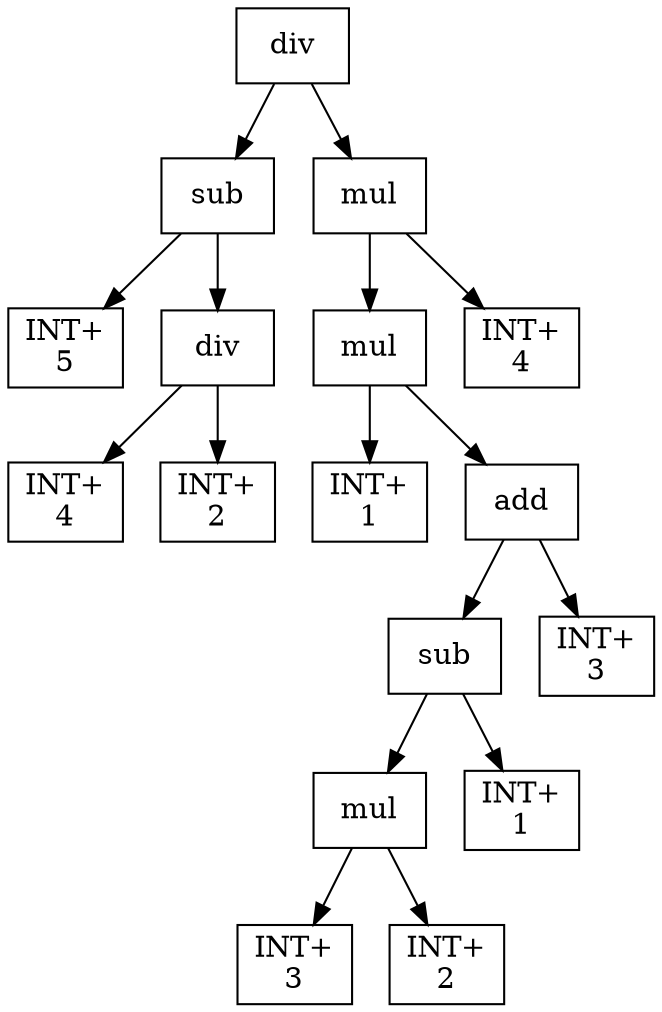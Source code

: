 digraph expr {
  node [shape=box];
  n1 [label="div"];
  n2 [label="sub"];
  n3 [label="INT+\n5"];
  n4 [label="div"];
  n5 [label="INT+\n4"];
  n6 [label="INT+\n2"];
  n4 -> n5;
  n4 -> n6;
  n2 -> n3;
  n2 -> n4;
  n7 [label="mul"];
  n8 [label="mul"];
  n9 [label="INT+\n1"];
  n10 [label="add"];
  n11 [label="sub"];
  n12 [label="mul"];
  n13 [label="INT+\n3"];
  n14 [label="INT+\n2"];
  n12 -> n13;
  n12 -> n14;
  n15 [label="INT+\n1"];
  n11 -> n12;
  n11 -> n15;
  n16 [label="INT+\n3"];
  n10 -> n11;
  n10 -> n16;
  n8 -> n9;
  n8 -> n10;
  n17 [label="INT+\n4"];
  n7 -> n8;
  n7 -> n17;
  n1 -> n2;
  n1 -> n7;
}